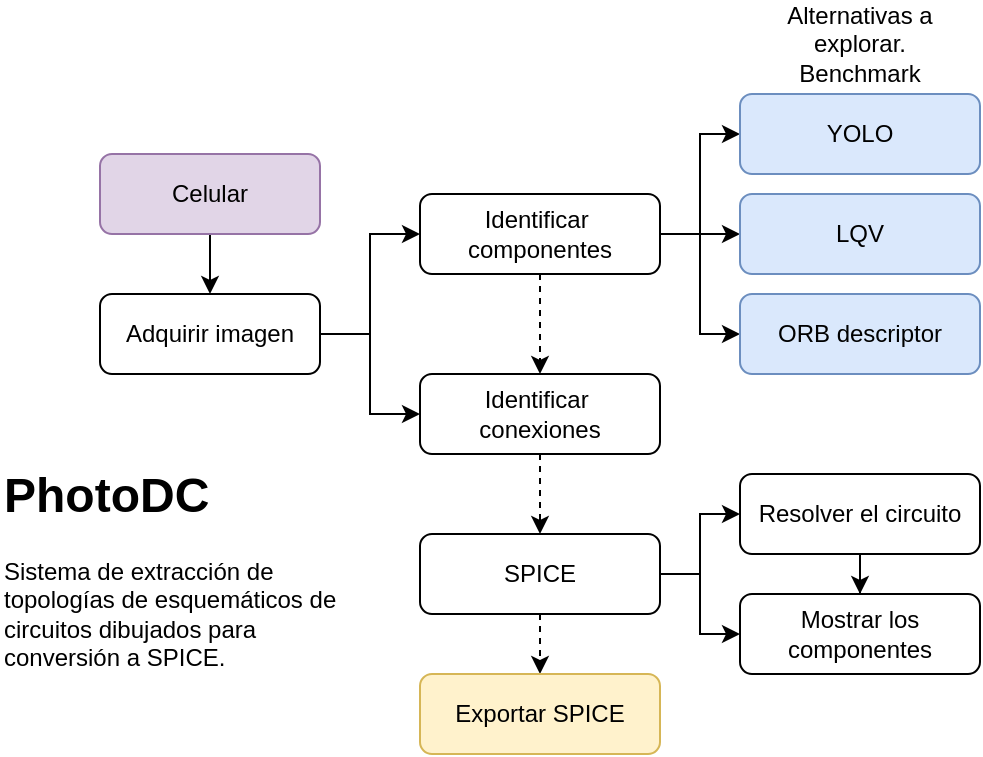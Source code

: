 <mxfile version="24.7.17">
  <diagram id="C5RBs43oDa-KdzZeNtuy" name="Page-1">
    <mxGraphModel dx="934" dy="620" grid="1" gridSize="10" guides="1" tooltips="1" connect="1" arrows="1" fold="1" page="1" pageScale="1" pageWidth="827" pageHeight="1169" math="0" shadow="0">
      <root>
        <mxCell id="WIyWlLk6GJQsqaUBKTNV-0" />
        <mxCell id="WIyWlLk6GJQsqaUBKTNV-1" parent="WIyWlLk6GJQsqaUBKTNV-0" />
        <mxCell id="yjAeIkVKazS8DD8Nf7iF-0" style="edgeStyle=orthogonalEdgeStyle;rounded=0;orthogonalLoop=1;jettySize=auto;html=1;exitX=1;exitY=0.5;exitDx=0;exitDy=0;entryX=0;entryY=0.5;entryDx=0;entryDy=0;" edge="1" parent="WIyWlLk6GJQsqaUBKTNV-1" source="WIyWlLk6GJQsqaUBKTNV-3" target="WIyWlLk6GJQsqaUBKTNV-7">
          <mxGeometry relative="1" as="geometry" />
        </mxCell>
        <mxCell id="yjAeIkVKazS8DD8Nf7iF-2" style="edgeStyle=orthogonalEdgeStyle;rounded=0;orthogonalLoop=1;jettySize=auto;html=1;" edge="1" parent="WIyWlLk6GJQsqaUBKTNV-1" source="WIyWlLk6GJQsqaUBKTNV-3" target="yjAeIkVKazS8DD8Nf7iF-1">
          <mxGeometry relative="1" as="geometry" />
        </mxCell>
        <mxCell id="WIyWlLk6GJQsqaUBKTNV-3" value="Adquirir imagen" style="rounded=1;whiteSpace=wrap;html=1;fontSize=12;glass=0;strokeWidth=1;shadow=0;" parent="WIyWlLk6GJQsqaUBKTNV-1" vertex="1">
          <mxGeometry x="160" y="190" width="110" height="40" as="geometry" />
        </mxCell>
        <mxCell id="yjAeIkVKazS8DD8Nf7iF-6" style="edgeStyle=orthogonalEdgeStyle;rounded=0;orthogonalLoop=1;jettySize=auto;html=1;entryX=0;entryY=0.5;entryDx=0;entryDy=0;" edge="1" parent="WIyWlLk6GJQsqaUBKTNV-1" source="WIyWlLk6GJQsqaUBKTNV-7" target="yjAeIkVKazS8DD8Nf7iF-3">
          <mxGeometry relative="1" as="geometry" />
        </mxCell>
        <mxCell id="yjAeIkVKazS8DD8Nf7iF-7" style="edgeStyle=orthogonalEdgeStyle;rounded=0;orthogonalLoop=1;jettySize=auto;html=1;" edge="1" parent="WIyWlLk6GJQsqaUBKTNV-1" source="WIyWlLk6GJQsqaUBKTNV-7" target="yjAeIkVKazS8DD8Nf7iF-4">
          <mxGeometry relative="1" as="geometry" />
        </mxCell>
        <mxCell id="yjAeIkVKazS8DD8Nf7iF-8" style="edgeStyle=orthogonalEdgeStyle;rounded=0;orthogonalLoop=1;jettySize=auto;html=1;entryX=0;entryY=0.5;entryDx=0;entryDy=0;" edge="1" parent="WIyWlLk6GJQsqaUBKTNV-1" source="WIyWlLk6GJQsqaUBKTNV-7" target="yjAeIkVKazS8DD8Nf7iF-5">
          <mxGeometry relative="1" as="geometry" />
        </mxCell>
        <mxCell id="yjAeIkVKazS8DD8Nf7iF-9" style="edgeStyle=orthogonalEdgeStyle;rounded=0;orthogonalLoop=1;jettySize=auto;html=1;entryX=0.5;entryY=0;entryDx=0;entryDy=0;dashed=1;" edge="1" parent="WIyWlLk6GJQsqaUBKTNV-1" source="WIyWlLk6GJQsqaUBKTNV-7" target="yjAeIkVKazS8DD8Nf7iF-1">
          <mxGeometry relative="1" as="geometry" />
        </mxCell>
        <mxCell id="WIyWlLk6GJQsqaUBKTNV-7" value="Identificar&amp;nbsp;&lt;div&gt;componentes&lt;/div&gt;" style="rounded=1;whiteSpace=wrap;html=1;fontSize=12;glass=0;strokeWidth=1;shadow=0;" parent="WIyWlLk6GJQsqaUBKTNV-1" vertex="1">
          <mxGeometry x="320" y="140" width="120" height="40" as="geometry" />
        </mxCell>
        <mxCell id="yjAeIkVKazS8DD8Nf7iF-11" style="edgeStyle=orthogonalEdgeStyle;rounded=0;orthogonalLoop=1;jettySize=auto;html=1;dashed=1;" edge="1" parent="WIyWlLk6GJQsqaUBKTNV-1" source="yjAeIkVKazS8DD8Nf7iF-1" target="yjAeIkVKazS8DD8Nf7iF-10">
          <mxGeometry relative="1" as="geometry" />
        </mxCell>
        <mxCell id="yjAeIkVKazS8DD8Nf7iF-1" value="Identificar&amp;nbsp;&lt;div&gt;conexiones&lt;/div&gt;" style="rounded=1;whiteSpace=wrap;html=1;fontSize=12;glass=0;strokeWidth=1;shadow=0;" vertex="1" parent="WIyWlLk6GJQsqaUBKTNV-1">
          <mxGeometry x="320" y="230" width="120" height="40" as="geometry" />
        </mxCell>
        <mxCell id="yjAeIkVKazS8DD8Nf7iF-3" value="YOLO" style="rounded=1;whiteSpace=wrap;html=1;fontSize=12;glass=0;strokeWidth=1;shadow=0;fillColor=#dae8fc;strokeColor=#6c8ebf;" vertex="1" parent="WIyWlLk6GJQsqaUBKTNV-1">
          <mxGeometry x="480" y="90" width="120" height="40" as="geometry" />
        </mxCell>
        <mxCell id="yjAeIkVKazS8DD8Nf7iF-4" value="LQV" style="rounded=1;whiteSpace=wrap;html=1;fontSize=12;glass=0;strokeWidth=1;shadow=0;fillColor=#dae8fc;strokeColor=#6c8ebf;" vertex="1" parent="WIyWlLk6GJQsqaUBKTNV-1">
          <mxGeometry x="480" y="140" width="120" height="40" as="geometry" />
        </mxCell>
        <mxCell id="yjAeIkVKazS8DD8Nf7iF-5" value="ORB descriptor" style="rounded=1;whiteSpace=wrap;html=1;fontSize=12;glass=0;strokeWidth=1;shadow=0;fillColor=#dae8fc;strokeColor=#6c8ebf;" vertex="1" parent="WIyWlLk6GJQsqaUBKTNV-1">
          <mxGeometry x="480" y="190" width="120" height="40" as="geometry" />
        </mxCell>
        <mxCell id="yjAeIkVKazS8DD8Nf7iF-13" style="edgeStyle=orthogonalEdgeStyle;rounded=0;orthogonalLoop=1;jettySize=auto;html=1;" edge="1" parent="WIyWlLk6GJQsqaUBKTNV-1" source="yjAeIkVKazS8DD8Nf7iF-10" target="yjAeIkVKazS8DD8Nf7iF-12">
          <mxGeometry relative="1" as="geometry" />
        </mxCell>
        <mxCell id="yjAeIkVKazS8DD8Nf7iF-15" style="edgeStyle=orthogonalEdgeStyle;rounded=0;orthogonalLoop=1;jettySize=auto;html=1;entryX=0;entryY=0.5;entryDx=0;entryDy=0;" edge="1" parent="WIyWlLk6GJQsqaUBKTNV-1" source="yjAeIkVKazS8DD8Nf7iF-10" target="yjAeIkVKazS8DD8Nf7iF-14">
          <mxGeometry relative="1" as="geometry" />
        </mxCell>
        <mxCell id="yjAeIkVKazS8DD8Nf7iF-21" style="edgeStyle=orthogonalEdgeStyle;rounded=0;orthogonalLoop=1;jettySize=auto;html=1;exitX=0.5;exitY=1;exitDx=0;exitDy=0;entryX=0.5;entryY=0;entryDx=0;entryDy=0;dashed=1;" edge="1" parent="WIyWlLk6GJQsqaUBKTNV-1" source="yjAeIkVKazS8DD8Nf7iF-10" target="yjAeIkVKazS8DD8Nf7iF-19">
          <mxGeometry relative="1" as="geometry" />
        </mxCell>
        <mxCell id="yjAeIkVKazS8DD8Nf7iF-10" value="SPICE" style="rounded=1;whiteSpace=wrap;html=1;fontSize=12;glass=0;strokeWidth=1;shadow=0;" vertex="1" parent="WIyWlLk6GJQsqaUBKTNV-1">
          <mxGeometry x="320" y="310" width="120" height="40" as="geometry" />
        </mxCell>
        <mxCell id="yjAeIkVKazS8DD8Nf7iF-25" style="edgeStyle=orthogonalEdgeStyle;rounded=0;orthogonalLoop=1;jettySize=auto;html=1;" edge="1" parent="WIyWlLk6GJQsqaUBKTNV-1" source="yjAeIkVKazS8DD8Nf7iF-12" target="yjAeIkVKazS8DD8Nf7iF-14">
          <mxGeometry relative="1" as="geometry" />
        </mxCell>
        <mxCell id="yjAeIkVKazS8DD8Nf7iF-12" value="Resolver el circuito" style="rounded=1;whiteSpace=wrap;html=1;fontSize=12;glass=0;strokeWidth=1;shadow=0;" vertex="1" parent="WIyWlLk6GJQsqaUBKTNV-1">
          <mxGeometry x="480" y="280" width="120" height="40" as="geometry" />
        </mxCell>
        <mxCell id="yjAeIkVKazS8DD8Nf7iF-14" value="Mostrar los componentes" style="rounded=1;whiteSpace=wrap;html=1;fontSize=12;glass=0;strokeWidth=1;shadow=0;" vertex="1" parent="WIyWlLk6GJQsqaUBKTNV-1">
          <mxGeometry x="480" y="340" width="120" height="40" as="geometry" />
        </mxCell>
        <mxCell id="yjAeIkVKazS8DD8Nf7iF-17" style="edgeStyle=orthogonalEdgeStyle;rounded=0;orthogonalLoop=1;jettySize=auto;html=1;" edge="1" parent="WIyWlLk6GJQsqaUBKTNV-1" source="yjAeIkVKazS8DD8Nf7iF-16" target="WIyWlLk6GJQsqaUBKTNV-3">
          <mxGeometry relative="1" as="geometry" />
        </mxCell>
        <mxCell id="yjAeIkVKazS8DD8Nf7iF-16" value="Celular" style="rounded=1;whiteSpace=wrap;html=1;fontSize=12;glass=0;strokeWidth=1;shadow=0;fillColor=#e1d5e7;strokeColor=#9673a6;" vertex="1" parent="WIyWlLk6GJQsqaUBKTNV-1">
          <mxGeometry x="160" y="120" width="110" height="40" as="geometry" />
        </mxCell>
        <mxCell id="yjAeIkVKazS8DD8Nf7iF-19" value="Exportar SPICE" style="rounded=1;whiteSpace=wrap;html=1;fontSize=12;glass=0;strokeWidth=1;shadow=0;fillColor=#fff2cc;strokeColor=#d6b656;" vertex="1" parent="WIyWlLk6GJQsqaUBKTNV-1">
          <mxGeometry x="320" y="380" width="120" height="40" as="geometry" />
        </mxCell>
        <mxCell id="yjAeIkVKazS8DD8Nf7iF-23" value="Alternativas a explorar. Benchmark" style="text;html=1;align=center;verticalAlign=middle;whiteSpace=wrap;rounded=0;" vertex="1" parent="WIyWlLk6GJQsqaUBKTNV-1">
          <mxGeometry x="490" y="50" width="100" height="30" as="geometry" />
        </mxCell>
        <mxCell id="yjAeIkVKazS8DD8Nf7iF-30" value="&lt;h1 style=&quot;margin-top: 0px;&quot;&gt;PhotoDC&lt;/h1&gt;&lt;p&gt;Sistema de extracción de topologías de esquemáticos de circuitos dibujados para conversión a SPICE.&amp;nbsp;&lt;/p&gt;" style="text;html=1;whiteSpace=wrap;overflow=hidden;rounded=0;" vertex="1" parent="WIyWlLk6GJQsqaUBKTNV-1">
          <mxGeometry x="110" y="270" width="180" height="120" as="geometry" />
        </mxCell>
      </root>
    </mxGraphModel>
  </diagram>
</mxfile>
